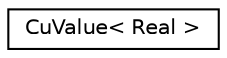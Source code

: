 digraph "Graphical Class Hierarchy"
{
  edge [fontname="Helvetica",fontsize="10",labelfontname="Helvetica",labelfontsize="10"];
  node [fontname="Helvetica",fontsize="10",shape=record];
  rankdir="LR";
  Node0 [label="CuValue\< Real \>",height=0.2,width=0.4,color="black", fillcolor="white", style="filled",URL="$classkaldi_1_1CuValue.html",tooltip="The following class is used to simulate non-const references to Real, e.g. "];
}
